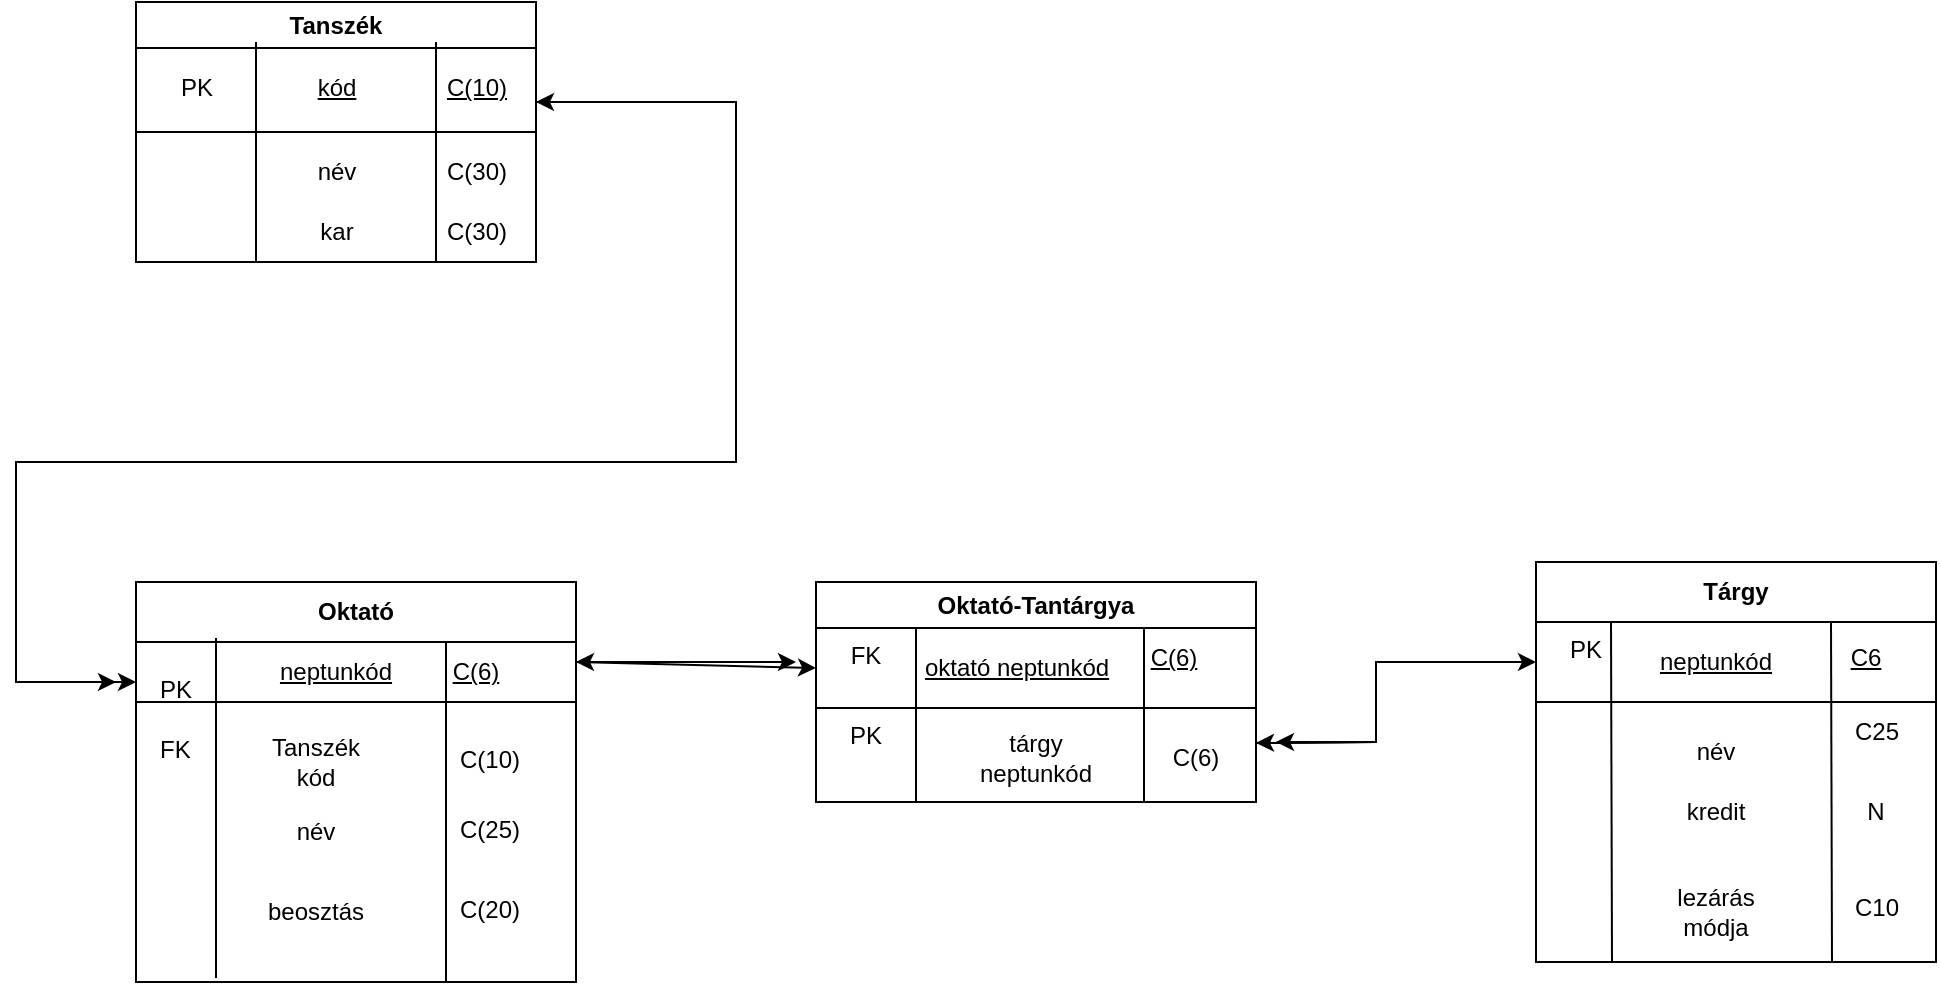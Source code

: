 <mxfile version="26.0.16">
  <diagram name="1 oldal" id="TnrfBXZe4jcJBcd4wCo4">
    <mxGraphModel dx="1863" dy="1784" grid="1" gridSize="10" guides="1" tooltips="1" connect="1" arrows="1" fold="1" page="1" pageScale="1" pageWidth="827" pageHeight="1169" math="0" shadow="0">
      <root>
        <mxCell id="0" />
        <mxCell id="1" parent="0" />
        <mxCell id="qDr4mBQl2xViQqBpSmpq-1" value="Oktató-Tantárgya" style="swimlane;whiteSpace=wrap;html=1;" vertex="1" parent="1">
          <mxGeometry x="280" y="-180" width="220" height="110" as="geometry" />
        </mxCell>
        <mxCell id="qDr4mBQl2xViQqBpSmpq-11" value="FK" style="text;whiteSpace=wrap;html=1;align=center;" vertex="1" parent="qDr4mBQl2xViQqBpSmpq-1">
          <mxGeometry y="23" width="50" height="40" as="geometry" />
        </mxCell>
        <mxCell id="qDr4mBQl2xViQqBpSmpq-12" value="PK" style="text;whiteSpace=wrap;html=1;align=center;" vertex="1" parent="qDr4mBQl2xViQqBpSmpq-1">
          <mxGeometry y="63" width="50" height="40" as="geometry" />
        </mxCell>
        <mxCell id="qDr4mBQl2xViQqBpSmpq-28" value="" style="endArrow=none;html=1;rounded=0;entryX=1;entryY=0;entryDx=0;entryDy=0;" edge="1" parent="qDr4mBQl2xViQqBpSmpq-1" target="qDr4mBQl2xViQqBpSmpq-11">
          <mxGeometry width="50" height="50" relative="1" as="geometry">
            <mxPoint x="50" y="110" as="sourcePoint" />
            <mxPoint x="126" y="-30" as="targetPoint" />
          </mxGeometry>
        </mxCell>
        <mxCell id="qDr4mBQl2xViQqBpSmpq-31" value="&lt;u&gt;oktató neptunkód&lt;/u&gt;" style="text;html=1;align=center;verticalAlign=middle;resizable=0;points=[];autosize=1;strokeColor=none;fillColor=none;" vertex="1" parent="qDr4mBQl2xViQqBpSmpq-1">
          <mxGeometry x="40" y="28" width="120" height="30" as="geometry" />
        </mxCell>
        <mxCell id="qDr4mBQl2xViQqBpSmpq-32" value="tárgy neptunkód" style="text;html=1;align=center;verticalAlign=middle;whiteSpace=wrap;rounded=0;" vertex="1" parent="qDr4mBQl2xViQqBpSmpq-1">
          <mxGeometry x="80" y="73" width="60" height="30" as="geometry" />
        </mxCell>
        <mxCell id="qDr4mBQl2xViQqBpSmpq-33" value="&lt;u&gt;C(6)&lt;/u&gt;" style="text;html=1;align=center;verticalAlign=middle;whiteSpace=wrap;rounded=0;" vertex="1" parent="qDr4mBQl2xViQqBpSmpq-1">
          <mxGeometry x="149" y="23" width="60" height="30" as="geometry" />
        </mxCell>
        <mxCell id="qDr4mBQl2xViQqBpSmpq-34" value="C(6)" style="text;html=1;align=center;verticalAlign=middle;whiteSpace=wrap;rounded=0;" vertex="1" parent="qDr4mBQl2xViQqBpSmpq-1">
          <mxGeometry x="160" y="73" width="60" height="30" as="geometry" />
        </mxCell>
        <mxCell id="qDr4mBQl2xViQqBpSmpq-2" value="Tárgy" style="swimlane;whiteSpace=wrap;html=1;startSize=30;" vertex="1" parent="1">
          <mxGeometry x="640" y="-190" width="200" height="200" as="geometry" />
        </mxCell>
        <mxCell id="qDr4mBQl2xViQqBpSmpq-10" value="PK" style="text;whiteSpace=wrap;html=1;align=center;" vertex="1" parent="qDr4mBQl2xViQqBpSmpq-2">
          <mxGeometry y="30" width="50" height="40" as="geometry" />
        </mxCell>
        <mxCell id="qDr4mBQl2xViQqBpSmpq-16" value="&lt;u&gt;neptunkód&lt;/u&gt;" style="text;html=1;align=center;verticalAlign=middle;whiteSpace=wrap;rounded=0;" vertex="1" parent="qDr4mBQl2xViQqBpSmpq-2">
          <mxGeometry x="60" y="35" width="60" height="30" as="geometry" />
        </mxCell>
        <mxCell id="qDr4mBQl2xViQqBpSmpq-17" value="név" style="text;html=1;align=center;verticalAlign=middle;whiteSpace=wrap;rounded=0;" vertex="1" parent="qDr4mBQl2xViQqBpSmpq-2">
          <mxGeometry x="60" y="80" width="60" height="30" as="geometry" />
        </mxCell>
        <mxCell id="qDr4mBQl2xViQqBpSmpq-18" value="kredit" style="text;html=1;align=center;verticalAlign=middle;whiteSpace=wrap;rounded=0;" vertex="1" parent="qDr4mBQl2xViQqBpSmpq-2">
          <mxGeometry x="60" y="110" width="60" height="30" as="geometry" />
        </mxCell>
        <mxCell id="qDr4mBQl2xViQqBpSmpq-19" value="lezárás módja" style="text;html=1;align=center;verticalAlign=middle;whiteSpace=wrap;rounded=0;" vertex="1" parent="qDr4mBQl2xViQqBpSmpq-2">
          <mxGeometry x="60" y="160" width="60" height="30" as="geometry" />
        </mxCell>
        <mxCell id="qDr4mBQl2xViQqBpSmpq-20" value="C6" style="text;html=1;align=center;verticalAlign=middle;whiteSpace=wrap;rounded=0;fontStyle=4" vertex="1" parent="qDr4mBQl2xViQqBpSmpq-2">
          <mxGeometry x="130" y="30" width="70" height="35" as="geometry" />
        </mxCell>
        <mxCell id="qDr4mBQl2xViQqBpSmpq-23" value="N" style="text;html=1;align=center;verticalAlign=middle;whiteSpace=wrap;rounded=0;" vertex="1" parent="qDr4mBQl2xViQqBpSmpq-2">
          <mxGeometry x="140" y="110" width="60" height="30" as="geometry" />
        </mxCell>
        <mxCell id="qDr4mBQl2xViQqBpSmpq-25" value="" style="endArrow=none;html=1;rounded=0;entryX=0.25;entryY=0;entryDx=0;entryDy=0;" edge="1" parent="qDr4mBQl2xViQqBpSmpq-2" target="qDr4mBQl2xViQqBpSmpq-20">
          <mxGeometry width="50" height="50" relative="1" as="geometry">
            <mxPoint x="148" y="200" as="sourcePoint" />
            <mxPoint x="-200" y="-20" as="targetPoint" />
          </mxGeometry>
        </mxCell>
        <mxCell id="qDr4mBQl2xViQqBpSmpq-27" value="C25" style="text;html=1;align=center;verticalAlign=middle;resizable=0;points=[];autosize=1;strokeColor=none;fillColor=none;" vertex="1" parent="qDr4mBQl2xViQqBpSmpq-2">
          <mxGeometry x="145" y="70" width="50" height="30" as="geometry" />
        </mxCell>
        <mxCell id="qDr4mBQl2xViQqBpSmpq-4" value="Oktató" style="swimlane;whiteSpace=wrap;html=1;startSize=30;" vertex="1" parent="1">
          <mxGeometry x="-60" y="-180" width="220" height="200" as="geometry" />
        </mxCell>
        <mxCell id="qDr4mBQl2xViQqBpSmpq-7" value="" style="endArrow=none;html=1;rounded=0;" edge="1" parent="qDr4mBQl2xViQqBpSmpq-4">
          <mxGeometry width="50" height="50" relative="1" as="geometry">
            <mxPoint x="40" y="198" as="sourcePoint" />
            <mxPoint x="40" y="28" as="targetPoint" />
          </mxGeometry>
        </mxCell>
        <mxCell id="qDr4mBQl2xViQqBpSmpq-9" value="FK" style="text;whiteSpace=wrap;html=1;" vertex="1" parent="qDr4mBQl2xViQqBpSmpq-4">
          <mxGeometry x="10" y="70" width="50" height="40" as="geometry" />
        </mxCell>
        <mxCell id="qDr4mBQl2xViQqBpSmpq-39" value="&lt;u&gt;neptunkód&lt;/u&gt;" style="text;html=1;align=center;verticalAlign=middle;whiteSpace=wrap;rounded=0;" vertex="1" parent="qDr4mBQl2xViQqBpSmpq-4">
          <mxGeometry x="70" y="30" width="60" height="30" as="geometry" />
        </mxCell>
        <mxCell id="qDr4mBQl2xViQqBpSmpq-40" value="Tanszék kód" style="text;html=1;align=center;verticalAlign=middle;whiteSpace=wrap;rounded=0;" vertex="1" parent="qDr4mBQl2xViQqBpSmpq-4">
          <mxGeometry x="60" y="75" width="60" height="30" as="geometry" />
        </mxCell>
        <mxCell id="qDr4mBQl2xViQqBpSmpq-41" value="név" style="text;html=1;align=center;verticalAlign=middle;whiteSpace=wrap;rounded=0;" vertex="1" parent="qDr4mBQl2xViQqBpSmpq-4">
          <mxGeometry x="60" y="110" width="60" height="30" as="geometry" />
        </mxCell>
        <mxCell id="qDr4mBQl2xViQqBpSmpq-42" value="beosztás" style="text;html=1;align=center;verticalAlign=middle;whiteSpace=wrap;rounded=0;" vertex="1" parent="qDr4mBQl2xViQqBpSmpq-4">
          <mxGeometry x="60" y="150" width="60" height="30" as="geometry" />
        </mxCell>
        <mxCell id="qDr4mBQl2xViQqBpSmpq-46" value="&lt;u&gt;C(6)&lt;/u&gt;" style="text;html=1;align=center;verticalAlign=middle;whiteSpace=wrap;rounded=0;" vertex="1" parent="qDr4mBQl2xViQqBpSmpq-4">
          <mxGeometry x="140" y="30" width="60" height="30" as="geometry" />
        </mxCell>
        <mxCell id="qDr4mBQl2xViQqBpSmpq-48" value="" style="endArrow=none;html=1;rounded=0;exitX=0.25;exitY=0;exitDx=0;exitDy=0;" edge="1" parent="qDr4mBQl2xViQqBpSmpq-4" source="qDr4mBQl2xViQqBpSmpq-46">
          <mxGeometry width="50" height="50" relative="1" as="geometry">
            <mxPoint x="360" y="-50" as="sourcePoint" />
            <mxPoint x="155" y="200" as="targetPoint" />
            <Array as="points" />
          </mxGeometry>
        </mxCell>
        <mxCell id="qDr4mBQl2xViQqBpSmpq-50" value="C(10)" style="text;whiteSpace=wrap;html=1;" vertex="1" parent="qDr4mBQl2xViQqBpSmpq-4">
          <mxGeometry x="160" y="75" width="60" height="40" as="geometry" />
        </mxCell>
        <mxCell id="qDr4mBQl2xViQqBpSmpq-51" value="C(25)" style="text;whiteSpace=wrap;html=1;" vertex="1" parent="qDr4mBQl2xViQqBpSmpq-4">
          <mxGeometry x="160" y="110" width="60" height="40" as="geometry" />
        </mxCell>
        <mxCell id="qDr4mBQl2xViQqBpSmpq-52" value="C(20)" style="text;whiteSpace=wrap;html=1;" vertex="1" parent="qDr4mBQl2xViQqBpSmpq-4">
          <mxGeometry x="160" y="150" width="60" height="40" as="geometry" />
        </mxCell>
        <mxCell id="qDr4mBQl2xViQqBpSmpq-47" value="" style="endArrow=none;html=1;rounded=0;" edge="1" parent="qDr4mBQl2xViQqBpSmpq-4">
          <mxGeometry width="50" height="50" relative="1" as="geometry">
            <mxPoint y="60" as="sourcePoint" />
            <mxPoint x="220" y="60" as="targetPoint" />
          </mxGeometry>
        </mxCell>
        <mxCell id="qDr4mBQl2xViQqBpSmpq-5" value="Tanszék" style="swimlane;whiteSpace=wrap;html=1;" vertex="1" parent="1">
          <mxGeometry x="-60" y="-470" width="200" height="130" as="geometry" />
        </mxCell>
        <mxCell id="qDr4mBQl2xViQqBpSmpq-77" value="név" style="text;html=1;align=center;verticalAlign=middle;resizable=0;points=[];autosize=1;strokeColor=none;fillColor=none;" vertex="1" parent="qDr4mBQl2xViQqBpSmpq-5">
          <mxGeometry x="80" y="70" width="40" height="30" as="geometry" />
        </mxCell>
        <mxCell id="qDr4mBQl2xViQqBpSmpq-83" value="C(30)" style="text;html=1;align=center;verticalAlign=middle;resizable=0;points=[];autosize=1;strokeColor=none;fillColor=none;" vertex="1" parent="qDr4mBQl2xViQqBpSmpq-5">
          <mxGeometry x="145" y="70" width="50" height="30" as="geometry" />
        </mxCell>
        <mxCell id="qDr4mBQl2xViQqBpSmpq-84" value="C(30)" style="text;html=1;align=center;verticalAlign=middle;resizable=0;points=[];autosize=1;strokeColor=none;fillColor=none;" vertex="1" parent="qDr4mBQl2xViQqBpSmpq-5">
          <mxGeometry x="145" y="100" width="50" height="30" as="geometry" />
        </mxCell>
        <mxCell id="qDr4mBQl2xViQqBpSmpq-13" value="" style="endArrow=none;html=1;rounded=0;entryX=0.75;entryY=0;entryDx=0;entryDy=0;" edge="1" parent="1" target="qDr4mBQl2xViQqBpSmpq-10">
          <mxGeometry width="50" height="50" relative="1" as="geometry">
            <mxPoint x="678" y="10" as="sourcePoint" />
            <mxPoint x="440" y="-210" as="targetPoint" />
          </mxGeometry>
        </mxCell>
        <mxCell id="qDr4mBQl2xViQqBpSmpq-14" value="" style="endArrow=none;html=1;rounded=0;exitX=0;exitY=1;exitDx=0;exitDy=0;" edge="1" parent="1" source="qDr4mBQl2xViQqBpSmpq-10">
          <mxGeometry width="50" height="50" relative="1" as="geometry">
            <mxPoint x="390" y="-160" as="sourcePoint" />
            <mxPoint x="840" y="-120" as="targetPoint" />
          </mxGeometry>
        </mxCell>
        <mxCell id="qDr4mBQl2xViQqBpSmpq-26" value="C10" style="text;html=1;align=center;verticalAlign=middle;resizable=0;points=[];autosize=1;strokeColor=none;fillColor=none;" vertex="1" parent="1">
          <mxGeometry x="785" y="-32" width="50" height="30" as="geometry" />
        </mxCell>
        <mxCell id="qDr4mBQl2xViQqBpSmpq-35" value="" style="endArrow=none;html=1;rounded=0;entryX=0.25;entryY=0;entryDx=0;entryDy=0;" edge="1" parent="1" target="qDr4mBQl2xViQqBpSmpq-33">
          <mxGeometry width="50" height="50" relative="1" as="geometry">
            <mxPoint x="444" y="-70" as="sourcePoint" />
            <mxPoint x="440" y="-200" as="targetPoint" />
          </mxGeometry>
        </mxCell>
        <mxCell id="qDr4mBQl2xViQqBpSmpq-36" value="" style="endArrow=none;html=1;rounded=0;exitX=0;exitY=0;exitDx=0;exitDy=0;" edge="1" parent="1" source="qDr4mBQl2xViQqBpSmpq-12">
          <mxGeometry width="50" height="50" relative="1" as="geometry">
            <mxPoint x="390" y="-150" as="sourcePoint" />
            <mxPoint x="500" y="-117" as="targetPoint" />
          </mxGeometry>
        </mxCell>
        <mxCell id="qDr4mBQl2xViQqBpSmpq-53" value="" style="endArrow=classic;html=1;rounded=0;entryX=0;entryY=0.5;entryDx=0;entryDy=0;exitX=1;exitY=0.25;exitDx=0;exitDy=0;" edge="1" parent="1" source="qDr4mBQl2xViQqBpSmpq-34" target="qDr4mBQl2xViQqBpSmpq-10">
          <mxGeometry width="50" height="50" relative="1" as="geometry">
            <mxPoint x="390" y="-160" as="sourcePoint" />
            <mxPoint x="440" y="-210" as="targetPoint" />
            <Array as="points">
              <mxPoint x="560" y="-100" />
              <mxPoint x="560" y="-140" />
            </Array>
          </mxGeometry>
        </mxCell>
        <mxCell id="qDr4mBQl2xViQqBpSmpq-54" value="" style="endArrow=classic;html=1;rounded=0;entryX=1;entryY=0.25;entryDx=0;entryDy=0;" edge="1" parent="1" target="qDr4mBQl2xViQqBpSmpq-34">
          <mxGeometry width="50" height="50" relative="1" as="geometry">
            <mxPoint x="560" y="-100" as="sourcePoint" />
            <mxPoint x="440" y="-210" as="targetPoint" />
          </mxGeometry>
        </mxCell>
        <mxCell id="qDr4mBQl2xViQqBpSmpq-55" value="" style="endArrow=classic;html=1;rounded=0;" edge="1" parent="1">
          <mxGeometry width="50" height="50" relative="1" as="geometry">
            <mxPoint x="560" y="-100" as="sourcePoint" />
            <mxPoint x="510" y="-100" as="targetPoint" />
          </mxGeometry>
        </mxCell>
        <mxCell id="qDr4mBQl2xViQqBpSmpq-68" value="PK" style="text;whiteSpace=wrap;html=1;" vertex="1" parent="1">
          <mxGeometry x="-50" y="-140" width="50" height="40" as="geometry" />
        </mxCell>
        <mxCell id="qDr4mBQl2xViQqBpSmpq-71" value="PK" style="text;html=1;align=center;verticalAlign=middle;resizable=0;points=[];autosize=1;strokeColor=none;fillColor=none;" vertex="1" parent="1">
          <mxGeometry x="-50" y="-442" width="40" height="30" as="geometry" />
        </mxCell>
        <mxCell id="qDr4mBQl2xViQqBpSmpq-72" value="&lt;u&gt;kód&lt;/u&gt;" style="text;html=1;align=center;verticalAlign=middle;resizable=0;points=[];autosize=1;strokeColor=none;fillColor=none;" vertex="1" parent="1">
          <mxGeometry x="20" y="-442" width="40" height="30" as="geometry" />
        </mxCell>
        <mxCell id="qDr4mBQl2xViQqBpSmpq-73" value="&lt;u&gt;C(10)&lt;/u&gt;" style="text;html=1;align=center;verticalAlign=middle;resizable=0;points=[];autosize=1;strokeColor=none;fillColor=none;" vertex="1" parent="1">
          <mxGeometry x="85" y="-442" width="50" height="30" as="geometry" />
        </mxCell>
        <mxCell id="qDr4mBQl2xViQqBpSmpq-74" value="" style="endArrow=none;html=1;rounded=0;exitX=0.75;exitY=1;exitDx=0;exitDy=0;" edge="1" parent="1" source="qDr4mBQl2xViQqBpSmpq-5">
          <mxGeometry width="50" height="50" relative="1" as="geometry">
            <mxPoint x="380" y="-150" as="sourcePoint" />
            <mxPoint x="90" y="-450" as="targetPoint" />
          </mxGeometry>
        </mxCell>
        <mxCell id="qDr4mBQl2xViQqBpSmpq-75" value="" style="endArrow=none;html=1;rounded=0;exitX=0;exitY=0.5;exitDx=0;exitDy=0;entryX=1;entryY=0.5;entryDx=0;entryDy=0;" edge="1" parent="1" source="qDr4mBQl2xViQqBpSmpq-5" target="qDr4mBQl2xViQqBpSmpq-5">
          <mxGeometry width="50" height="50" relative="1" as="geometry">
            <mxPoint x="380" y="-150" as="sourcePoint" />
            <mxPoint x="430" y="-200" as="targetPoint" />
          </mxGeometry>
        </mxCell>
        <mxCell id="qDr4mBQl2xViQqBpSmpq-76" value="" style="endArrow=none;html=1;rounded=0;" edge="1" parent="1">
          <mxGeometry width="50" height="50" relative="1" as="geometry">
            <mxPoint y="-450" as="sourcePoint" />
            <mxPoint y="-340" as="targetPoint" />
          </mxGeometry>
        </mxCell>
        <mxCell id="qDr4mBQl2xViQqBpSmpq-78" value="kar" style="text;html=1;align=center;verticalAlign=middle;resizable=0;points=[];autosize=1;strokeColor=none;fillColor=none;" vertex="1" parent="1">
          <mxGeometry x="20" y="-370" width="40" height="30" as="geometry" />
        </mxCell>
        <mxCell id="qDr4mBQl2xViQqBpSmpq-85" value="" style="endArrow=classic;html=1;rounded=0;entryX=0;entryY=0.25;entryDx=0;entryDy=0;" edge="1" parent="1" target="qDr4mBQl2xViQqBpSmpq-4">
          <mxGeometry width="50" height="50" relative="1" as="geometry">
            <mxPoint x="140" y="-420" as="sourcePoint" />
            <mxPoint x="-120" y="-130" as="targetPoint" />
            <Array as="points">
              <mxPoint x="240" y="-420" />
              <mxPoint x="240" y="-240" />
              <mxPoint x="-120" y="-240" />
              <mxPoint x="-120" y="-130" />
            </Array>
          </mxGeometry>
        </mxCell>
        <mxCell id="qDr4mBQl2xViQqBpSmpq-86" value="" style="endArrow=classic;html=1;rounded=0;" edge="1" parent="1">
          <mxGeometry width="50" height="50" relative="1" as="geometry">
            <mxPoint x="240" y="-420" as="sourcePoint" />
            <mxPoint x="140" y="-420" as="targetPoint" />
          </mxGeometry>
        </mxCell>
        <mxCell id="qDr4mBQl2xViQqBpSmpq-87" value="" style="endArrow=classic;html=1;rounded=0;" edge="1" parent="1">
          <mxGeometry width="50" height="50" relative="1" as="geometry">
            <mxPoint x="-120" y="-130" as="sourcePoint" />
            <mxPoint x="-70" y="-130" as="targetPoint" />
          </mxGeometry>
        </mxCell>
        <mxCell id="qDr4mBQl2xViQqBpSmpq-88" value="" style="endArrow=classic;html=1;rounded=0;entryX=0;entryY=0.5;entryDx=0;entryDy=0;" edge="1" parent="1" target="qDr4mBQl2xViQqBpSmpq-11">
          <mxGeometry width="50" height="50" relative="1" as="geometry">
            <mxPoint x="160" y="-140" as="sourcePoint" />
            <mxPoint x="320" y="-200" as="targetPoint" />
            <Array as="points" />
          </mxGeometry>
        </mxCell>
        <mxCell id="qDr4mBQl2xViQqBpSmpq-90" value="" style="endArrow=classic;html=1;rounded=0;" edge="1" parent="1">
          <mxGeometry width="50" height="50" relative="1" as="geometry">
            <mxPoint x="220" y="-140" as="sourcePoint" />
            <mxPoint x="160" y="-140" as="targetPoint" />
          </mxGeometry>
        </mxCell>
        <mxCell id="qDr4mBQl2xViQqBpSmpq-92" value="" style="endArrow=classic;html=1;rounded=0;" edge="1" parent="1">
          <mxGeometry width="50" height="50" relative="1" as="geometry">
            <mxPoint x="220" y="-140" as="sourcePoint" />
            <mxPoint x="270" y="-140" as="targetPoint" />
          </mxGeometry>
        </mxCell>
      </root>
    </mxGraphModel>
  </diagram>
</mxfile>

